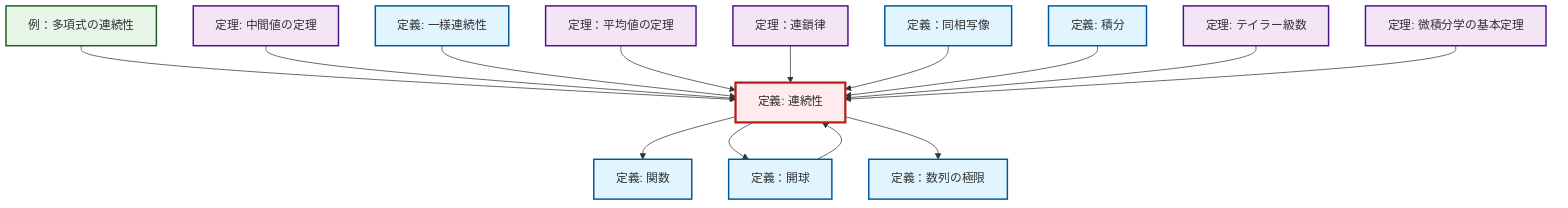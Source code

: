 graph TD
    classDef definition fill:#e1f5fe,stroke:#01579b,stroke-width:2px
    classDef theorem fill:#f3e5f5,stroke:#4a148c,stroke-width:2px
    classDef axiom fill:#fff3e0,stroke:#e65100,stroke-width:2px
    classDef example fill:#e8f5e9,stroke:#1b5e20,stroke-width:2px
    classDef current fill:#ffebee,stroke:#b71c1c,stroke-width:3px
    ex-polynomial-continuity["例：多項式の連続性"]:::example
    thm-mean-value["定理：平均値の定理"]:::theorem
    def-continuity["定義: 連続性"]:::definition
    thm-intermediate-value["定理: 中間値の定理"]:::theorem
    thm-taylor-series["定理: テイラー級数"]:::theorem
    def-function["定義: 関数"]:::definition
    thm-fundamental-calculus["定理: 微積分学の基本定理"]:::theorem
    def-homeomorphism["定義：同相写像"]:::definition
    def-open-ball["定義：開球"]:::definition
    thm-chain-rule["定理：連鎖律"]:::theorem
    def-limit["定義：数列の極限"]:::definition
    def-uniform-continuity["定義: 一様連続性"]:::definition
    def-integral["定義: 積分"]:::definition
    ex-polynomial-continuity --> def-continuity
    thm-intermediate-value --> def-continuity
    def-uniform-continuity --> def-continuity
    def-continuity --> def-function
    thm-mean-value --> def-continuity
    thm-chain-rule --> def-continuity
    def-homeomorphism --> def-continuity
    def-integral --> def-continuity
    thm-taylor-series --> def-continuity
    def-continuity --> def-open-ball
    def-open-ball --> def-continuity
    def-continuity --> def-limit
    thm-fundamental-calculus --> def-continuity
    class def-continuity current